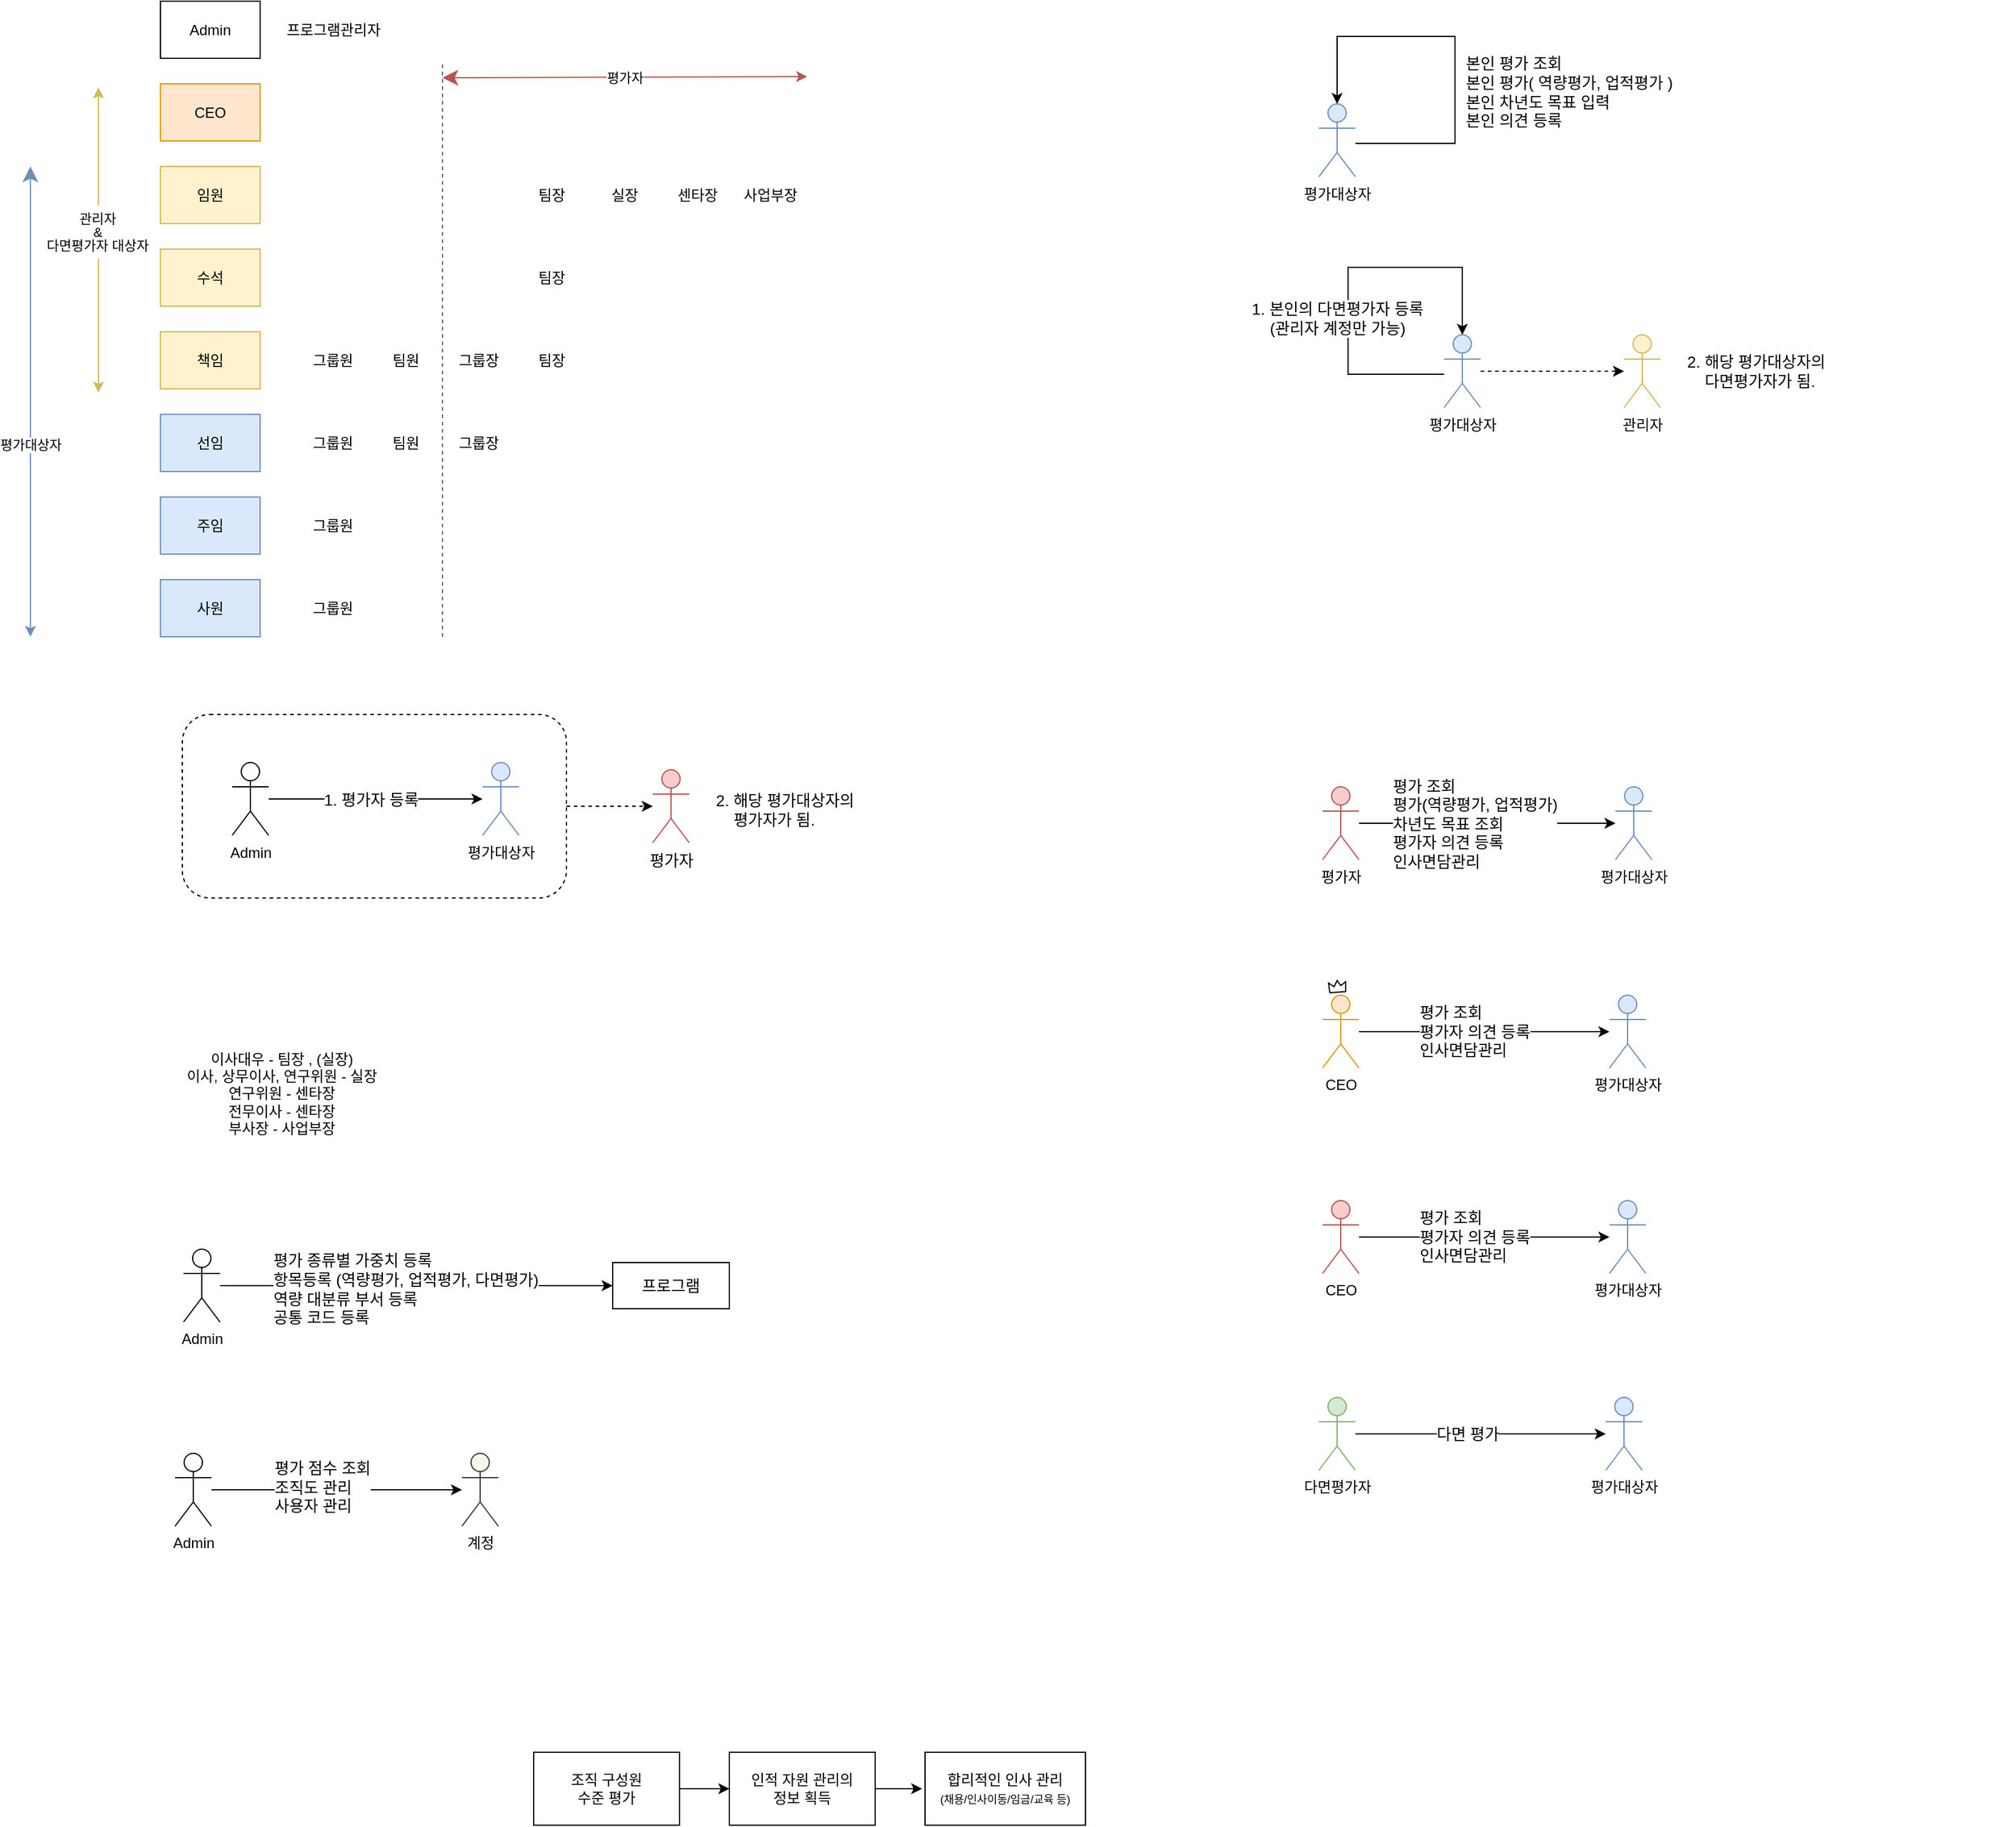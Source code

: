 <mxfile version="19.0.0" type="github">
  <diagram id="1FCkItGzOGbUwXb37eGp" name="Page-1">
    <mxGraphModel dx="646" dy="348" grid="0" gridSize="10" guides="1" tooltips="1" connect="1" arrows="1" fold="1" page="1" pageScale="1" pageWidth="2339" pageHeight="3300" math="0" shadow="0">
      <root>
        <mxCell id="0" />
        <mxCell id="1" parent="0" />
        <mxCell id="QuWs3r2BBIZSGpTU1XE8-95" style="edgeStyle=orthogonalEdgeStyle;rounded=0;orthogonalLoop=1;jettySize=auto;html=1;exitX=1;exitY=0.5;exitDx=0;exitDy=0;dashed=1;fontFamily=Helvetica;fontSize=13;startSize=10;" parent="1" source="QuWs3r2BBIZSGpTU1XE8-89" target="QuWs3r2BBIZSGpTU1XE8-94" edge="1">
          <mxGeometry relative="1" as="geometry" />
        </mxCell>
        <mxCell id="QuWs3r2BBIZSGpTU1XE8-89" value="" style="rounded=1;whiteSpace=wrap;html=1;fontFamily=Helvetica;fontSize=13;fillColor=none;dashed=1;" parent="1" vertex="1">
          <mxGeometry x="178" y="660" width="316" height="151" as="geometry" />
        </mxCell>
        <mxCell id="QuWs3r2BBIZSGpTU1XE8-2" value="Admin" style="rounded=0;whiteSpace=wrap;html=1;" parent="1" vertex="1">
          <mxGeometry x="160" y="73" width="82" height="47" as="geometry" />
        </mxCell>
        <mxCell id="QuWs3r2BBIZSGpTU1XE8-11" value="CEO" style="rounded=0;whiteSpace=wrap;html=1;fillColor=#ffe6cc;strokeColor=#d79b00;" parent="1" vertex="1">
          <mxGeometry x="160" y="141" width="82" height="47" as="geometry" />
        </mxCell>
        <mxCell id="QuWs3r2BBIZSGpTU1XE8-12" value="임원" style="rounded=0;whiteSpace=wrap;html=1;fillColor=#fff2cc;strokeColor=#d6b656;" parent="1" vertex="1">
          <mxGeometry x="160" y="209" width="82" height="47" as="geometry" />
        </mxCell>
        <mxCell id="QuWs3r2BBIZSGpTU1XE8-13" value="수석" style="rounded=0;whiteSpace=wrap;html=1;fillColor=#fff2cc;strokeColor=#d6b656;" parent="1" vertex="1">
          <mxGeometry x="160" y="277" width="82" height="47" as="geometry" />
        </mxCell>
        <mxCell id="QuWs3r2BBIZSGpTU1XE8-14" value="책임" style="rounded=0;whiteSpace=wrap;html=1;fillColor=#fff2cc;strokeColor=#d6b656;" parent="1" vertex="1">
          <mxGeometry x="160" y="345" width="82" height="47" as="geometry" />
        </mxCell>
        <mxCell id="QuWs3r2BBIZSGpTU1XE8-15" value="선임" style="rounded=0;whiteSpace=wrap;html=1;fillColor=#dae8fc;strokeColor=#6c8ebf;" parent="1" vertex="1">
          <mxGeometry x="160" y="413" width="82" height="47" as="geometry" />
        </mxCell>
        <mxCell id="QuWs3r2BBIZSGpTU1XE8-16" value="주임" style="rounded=0;whiteSpace=wrap;html=1;fillColor=#dae8fc;strokeColor=#6c8ebf;" parent="1" vertex="1">
          <mxGeometry x="160" y="481" width="82" height="47" as="geometry" />
        </mxCell>
        <mxCell id="QuWs3r2BBIZSGpTU1XE8-17" value="사원" style="rounded=0;whiteSpace=wrap;html=1;fillColor=#dae8fc;strokeColor=#6c8ebf;" parent="1" vertex="1">
          <mxGeometry x="160" y="549" width="82" height="47" as="geometry" />
        </mxCell>
        <mxCell id="QuWs3r2BBIZSGpTU1XE8-19" value="" style="endArrow=classic;startArrow=classic;html=1;rounded=0;entryX=0;entryY=0;entryDx=0;entryDy=0;exitX=0;exitY=1;exitDx=0;exitDy=0;fillColor=#fff2cc;strokeColor=#d6b656;" parent="1" edge="1">
          <mxGeometry width="50" height="50" relative="1" as="geometry">
            <mxPoint x="109" y="395" as="sourcePoint" />
            <mxPoint x="109" y="144" as="targetPoint" />
          </mxGeometry>
        </mxCell>
        <mxCell id="QuWs3r2BBIZSGpTU1XE8-20" value="&lt;p style=&quot;line-height: 0;&quot;&gt;관리자&lt;/p&gt;&lt;p style=&quot;line-height: 0;&quot;&gt;&amp;nbsp;&amp;amp;&amp;nbsp;&lt;/p&gt;&lt;p style=&quot;line-height: 0;&quot;&gt;다면평가자 대상자&lt;br&gt;&lt;/p&gt;" style="edgeLabel;html=1;align=center;verticalAlign=middle;resizable=0;points=[];" parent="QuWs3r2BBIZSGpTU1XE8-19" vertex="1" connectable="0">
          <mxGeometry x="-0.643" y="-1" relative="1" as="geometry">
            <mxPoint x="-2" y="-88" as="offset" />
          </mxGeometry>
        </mxCell>
        <mxCell id="QuWs3r2BBIZSGpTU1XE8-24" value="그룹원" style="text;html=1;strokeColor=none;fillColor=none;align=center;verticalAlign=middle;whiteSpace=wrap;rounded=0;" parent="1" vertex="1">
          <mxGeometry x="272" y="557.5" width="60" height="30" as="geometry" />
        </mxCell>
        <mxCell id="QuWs3r2BBIZSGpTU1XE8-25" value="그룹원" style="text;html=1;strokeColor=none;fillColor=none;align=center;verticalAlign=middle;whiteSpace=wrap;rounded=0;" parent="1" vertex="1">
          <mxGeometry x="272" y="489.5" width="60" height="30" as="geometry" />
        </mxCell>
        <mxCell id="QuWs3r2BBIZSGpTU1XE8-29" value="그룹원" style="text;html=1;strokeColor=none;fillColor=none;align=center;verticalAlign=middle;whiteSpace=wrap;rounded=0;" parent="1" vertex="1">
          <mxGeometry x="272" y="421.5" width="60" height="30" as="geometry" />
        </mxCell>
        <mxCell id="QuWs3r2BBIZSGpTU1XE8-30" value="팀원" style="text;html=1;strokeColor=none;fillColor=none;align=center;verticalAlign=middle;whiteSpace=wrap;rounded=0;" parent="1" vertex="1">
          <mxGeometry x="332" y="421.5" width="60" height="30" as="geometry" />
        </mxCell>
        <mxCell id="QuWs3r2BBIZSGpTU1XE8-31" value="그룹장" style="text;html=1;strokeColor=none;fillColor=none;align=center;verticalAlign=middle;whiteSpace=wrap;rounded=0;" parent="1" vertex="1">
          <mxGeometry x="392" y="421.5" width="60" height="30" as="geometry" />
        </mxCell>
        <mxCell id="QuWs3r2BBIZSGpTU1XE8-32" value="그룹원" style="text;html=1;strokeColor=none;fillColor=none;align=center;verticalAlign=middle;whiteSpace=wrap;rounded=0;" parent="1" vertex="1">
          <mxGeometry x="272" y="353.5" width="60" height="30" as="geometry" />
        </mxCell>
        <mxCell id="QuWs3r2BBIZSGpTU1XE8-33" value="팀원" style="text;html=1;strokeColor=none;fillColor=none;align=center;verticalAlign=middle;whiteSpace=wrap;rounded=0;" parent="1" vertex="1">
          <mxGeometry x="332" y="353.5" width="60" height="30" as="geometry" />
        </mxCell>
        <mxCell id="QuWs3r2BBIZSGpTU1XE8-34" value="그룹장" style="text;html=1;strokeColor=none;fillColor=none;align=center;verticalAlign=middle;whiteSpace=wrap;rounded=0;" parent="1" vertex="1">
          <mxGeometry x="392" y="353.5" width="60" height="30" as="geometry" />
        </mxCell>
        <mxCell id="QuWs3r2BBIZSGpTU1XE8-35" value="팀장" style="text;html=1;strokeColor=none;fillColor=none;align=center;verticalAlign=middle;whiteSpace=wrap;rounded=0;" parent="1" vertex="1">
          <mxGeometry x="452" y="353.5" width="60" height="30" as="geometry" />
        </mxCell>
        <mxCell id="QuWs3r2BBIZSGpTU1XE8-36" value="팀장" style="text;html=1;strokeColor=none;fillColor=none;align=center;verticalAlign=middle;whiteSpace=wrap;rounded=0;" parent="1" vertex="1">
          <mxGeometry x="452" y="285.5" width="60" height="30" as="geometry" />
        </mxCell>
        <mxCell id="QuWs3r2BBIZSGpTU1XE8-37" value="실장" style="text;html=1;strokeColor=none;fillColor=none;align=center;verticalAlign=middle;whiteSpace=wrap;rounded=0;" parent="1" vertex="1">
          <mxGeometry x="512" y="217.5" width="60" height="30" as="geometry" />
        </mxCell>
        <mxCell id="QuWs3r2BBIZSGpTU1XE8-38" value="센타장" style="text;html=1;strokeColor=none;fillColor=none;align=center;verticalAlign=middle;whiteSpace=wrap;rounded=0;" parent="1" vertex="1">
          <mxGeometry x="572" y="217.5" width="60" height="30" as="geometry" />
        </mxCell>
        <mxCell id="QuWs3r2BBIZSGpTU1XE8-39" value="사업부장" style="text;html=1;strokeColor=none;fillColor=none;align=center;verticalAlign=middle;whiteSpace=wrap;rounded=0;" parent="1" vertex="1">
          <mxGeometry x="632" y="217.5" width="60" height="30" as="geometry" />
        </mxCell>
        <mxCell id="QuWs3r2BBIZSGpTU1XE8-40" value="팀장" style="text;html=1;strokeColor=none;fillColor=none;align=center;verticalAlign=middle;whiteSpace=wrap;rounded=0;" parent="1" vertex="1">
          <mxGeometry x="452" y="217.5" width="60" height="30" as="geometry" />
        </mxCell>
        <mxCell id="QuWs3r2BBIZSGpTU1XE8-41" value="이사대우 - 팀장 , (실장)&lt;br&gt;이사, 상무이사, 연구위원 - 실장&lt;br&gt;연구위원 - 센타장&lt;br&gt;전무이사 - 센타장&lt;br&gt;부사장 - 사업부장" style="text;html=1;strokeColor=none;fillColor=none;align=center;verticalAlign=middle;whiteSpace=wrap;rounded=0;" parent="1" vertex="1">
          <mxGeometry x="75" y="957" width="370" height="30" as="geometry" />
        </mxCell>
        <mxCell id="QuWs3r2BBIZSGpTU1XE8-42" value="" style="endArrow=none;html=1;rounded=0;startSize=10;dashed=1;fillColor=#f5f5f5;strokeColor=#666666;" parent="1" edge="1">
          <mxGeometry width="50" height="50" relative="1" as="geometry">
            <mxPoint x="392" y="596" as="sourcePoint" />
            <mxPoint x="392" y="123" as="targetPoint" />
          </mxGeometry>
        </mxCell>
        <mxCell id="QuWs3r2BBIZSGpTU1XE8-43" value="" style="endArrow=classic;startArrow=classic;html=1;rounded=0;startSize=10;entryX=1;entryY=0.5;entryDx=0;entryDy=0;fillColor=#f8cecc;strokeColor=#b85450;" parent="1" edge="1">
          <mxGeometry width="50" height="50" relative="1" as="geometry">
            <mxPoint x="392" y="136" as="sourcePoint" />
            <mxPoint x="692" y="135" as="targetPoint" />
          </mxGeometry>
        </mxCell>
        <mxCell id="QuWs3r2BBIZSGpTU1XE8-44" value="평가자" style="edgeLabel;html=1;align=center;verticalAlign=middle;resizable=0;points=[];" parent="QuWs3r2BBIZSGpTU1XE8-43" vertex="1" connectable="0">
          <mxGeometry x="0.181" relative="1" as="geometry">
            <mxPoint x="-27" as="offset" />
          </mxGeometry>
        </mxCell>
        <mxCell id="QuWs3r2BBIZSGpTU1XE8-45" value="" style="endArrow=classic;startArrow=classic;html=1;rounded=0;startSize=10;exitX=0;exitY=0;exitDx=0;exitDy=0;entryX=0;entryY=1;entryDx=0;entryDy=0;fillColor=#dae8fc;strokeColor=#6c8ebf;" parent="1" edge="1">
          <mxGeometry width="50" height="50" relative="1" as="geometry">
            <mxPoint x="53" y="209" as="sourcePoint" />
            <mxPoint x="53" y="596.0" as="targetPoint" />
          </mxGeometry>
        </mxCell>
        <mxCell id="QuWs3r2BBIZSGpTU1XE8-46" value="평가대상자" style="edgeLabel;html=1;align=center;verticalAlign=middle;resizable=0;points=[];" parent="QuWs3r2BBIZSGpTU1XE8-45" vertex="1" connectable="0">
          <mxGeometry x="0.157" relative="1" as="geometry">
            <mxPoint y="5" as="offset" />
          </mxGeometry>
        </mxCell>
        <mxCell id="QuWs3r2BBIZSGpTU1XE8-47" value="프로그램관리자" style="text;html=1;strokeColor=none;fillColor=none;align=center;verticalAlign=middle;whiteSpace=wrap;rounded=0;" parent="1" vertex="1">
          <mxGeometry x="253.5" y="81.5" width="97" height="30" as="geometry" />
        </mxCell>
        <mxCell id="QuWs3r2BBIZSGpTU1XE8-51" value="평가대상자" style="shape=umlActor;verticalLabelPosition=bottom;verticalAlign=top;html=1;outlineConnect=0;fillColor=#dae8fc;strokeColor=#6c8ebf;" parent="1" vertex="1">
          <mxGeometry x="1113" y="157.5" width="30" height="60" as="geometry" />
        </mxCell>
        <mxCell id="QuWs3r2BBIZSGpTU1XE8-55" style="edgeStyle=orthogonalEdgeStyle;rounded=0;orthogonalLoop=1;jettySize=auto;html=1;startSize=10;" parent="1" source="QuWs3r2BBIZSGpTU1XE8-51" target="QuWs3r2BBIZSGpTU1XE8-51" edge="1">
          <mxGeometry relative="1" as="geometry">
            <Array as="points">
              <mxPoint x="1225" y="190" />
              <mxPoint x="1225" y="102" />
              <mxPoint x="1128" y="102" />
            </Array>
          </mxGeometry>
        </mxCell>
        <mxCell id="QuWs3r2BBIZSGpTU1XE8-64" value="본인 평가 조회&lt;br style=&quot;font-size: 13px;&quot;&gt;본인 평가( 역량평가, 업적평가 )&lt;br style=&quot;font-size: 13px;&quot;&gt;본인 차년도 목표 입력&lt;br style=&quot;font-size: 13px;&quot;&gt;본인 의견 등록" style="edgeLabel;html=1;align=left;verticalAlign=middle;resizable=0;points=[];fontStyle=0;fontSize=13;horizontal=1;fontFamily=Helvetica;spacingTop=0;spacing=2;" parent="QuWs3r2BBIZSGpTU1XE8-55" vertex="1" connectable="0">
          <mxGeometry x="-0.105" y="2" relative="1" as="geometry">
            <mxPoint x="9" y="20" as="offset" />
          </mxGeometry>
        </mxCell>
        <mxCell id="QuWs3r2BBIZSGpTU1XE8-60" style="edgeStyle=orthogonalEdgeStyle;rounded=0;orthogonalLoop=1;jettySize=auto;html=1;startSize=10;" parent="1" source="QuWs3r2BBIZSGpTU1XE8-61" target="QuWs3r2BBIZSGpTU1XE8-62" edge="1">
          <mxGeometry relative="1" as="geometry" />
        </mxCell>
        <mxCell id="QuWs3r2BBIZSGpTU1XE8-97" value="평가 조회&lt;br&gt;평가(역량평가, 업적평가)&lt;br&gt;차년도 목표 조회&lt;br&gt;평가자 의견 등록&lt;br&gt;인사면담관리" style="edgeLabel;html=1;align=left;verticalAlign=middle;resizable=0;points=[];fontSize=13;fontFamily=Helvetica;" parent="QuWs3r2BBIZSGpTU1XE8-60" vertex="1" connectable="0">
          <mxGeometry x="0.078" y="-2" relative="1" as="geometry">
            <mxPoint x="-88" y="-2" as="offset" />
          </mxGeometry>
        </mxCell>
        <mxCell id="QuWs3r2BBIZSGpTU1XE8-61" value="평가자" style="shape=umlActor;verticalLabelPosition=bottom;verticalAlign=top;html=1;outlineConnect=0;fillColor=#f8cecc;strokeColor=#b85450;" parent="1" vertex="1">
          <mxGeometry x="1116" y="719.5" width="30" height="60" as="geometry" />
        </mxCell>
        <mxCell id="QuWs3r2BBIZSGpTU1XE8-62" value="평가대상자" style="shape=umlActor;verticalLabelPosition=bottom;verticalAlign=top;html=1;outlineConnect=0;fillColor=#dae8fc;strokeColor=#6c8ebf;" parent="1" vertex="1">
          <mxGeometry x="1357" y="719.5" width="30" height="60" as="geometry" />
        </mxCell>
        <mxCell id="QuWs3r2BBIZSGpTU1XE8-67" style="edgeStyle=orthogonalEdgeStyle;rounded=0;orthogonalLoop=1;jettySize=auto;html=1;startSize=10;" parent="1" source="QuWs3r2BBIZSGpTU1XE8-68" target="QuWs3r2BBIZSGpTU1XE8-69" edge="1">
          <mxGeometry relative="1" as="geometry" />
        </mxCell>
        <mxCell id="QuWs3r2BBIZSGpTU1XE8-71" value="1. 평가자 등록" style="edgeLabel;html=1;align=center;verticalAlign=middle;resizable=0;points=[];fontSize=13;fontFamily=Helvetica;" parent="QuWs3r2BBIZSGpTU1XE8-67" vertex="1" connectable="0">
          <mxGeometry x="-0.288" y="-2" relative="1" as="geometry">
            <mxPoint x="21" y="-2" as="offset" />
          </mxGeometry>
        </mxCell>
        <mxCell id="QuWs3r2BBIZSGpTU1XE8-68" value="Admin" style="shape=umlActor;verticalLabelPosition=bottom;verticalAlign=top;html=1;outlineConnect=0;" parent="1" vertex="1">
          <mxGeometry x="219" y="699.5" width="30" height="60" as="geometry" />
        </mxCell>
        <mxCell id="QuWs3r2BBIZSGpTU1XE8-69" value="평가대상자" style="shape=umlActor;verticalLabelPosition=bottom;verticalAlign=top;html=1;outlineConnect=0;fillColor=#dae8fc;strokeColor=#6c8ebf;" parent="1" vertex="1">
          <mxGeometry x="425" y="699.5" width="30" height="60" as="geometry" />
        </mxCell>
        <mxCell id="QuWs3r2BBIZSGpTU1XE8-75" value="관리자" style="shape=umlActor;verticalLabelPosition=bottom;verticalAlign=top;html=1;outlineConnect=0;fillColor=#fff2cc;strokeColor=#d6b656;" parent="1" vertex="1">
          <mxGeometry x="1364" y="347.5" width="30" height="60" as="geometry" />
        </mxCell>
        <mxCell id="QuWs3r2BBIZSGpTU1XE8-79" value="평가대상자" style="shape=umlActor;verticalLabelPosition=bottom;verticalAlign=top;html=1;outlineConnect=0;fillColor=#dae8fc;strokeColor=#6c8ebf;" parent="1" vertex="1">
          <mxGeometry x="1216" y="347.5" width="30" height="60" as="geometry" />
        </mxCell>
        <mxCell id="QuWs3r2BBIZSGpTU1XE8-80" style="edgeStyle=orthogonalEdgeStyle;rounded=0;orthogonalLoop=1;jettySize=auto;html=1;startSize=10;" parent="1" source="QuWs3r2BBIZSGpTU1XE8-79" target="QuWs3r2BBIZSGpTU1XE8-79" edge="1">
          <mxGeometry relative="1" as="geometry">
            <Array as="points">
              <mxPoint x="1137" y="380" />
              <mxPoint x="1137" y="292" />
              <mxPoint x="1231" y="292" />
            </Array>
          </mxGeometry>
        </mxCell>
        <mxCell id="QuWs3r2BBIZSGpTU1XE8-81" value="1. 본인의 다면평가자 등록&lt;br&gt;(관리자 계정만 가능)" style="edgeLabel;html=1;align=center;verticalAlign=middle;resizable=0;points=[];fontStyle=0;fontSize=13;horizontal=1;fontFamily=Helvetica;spacingTop=0;spacing=2;" parent="QuWs3r2BBIZSGpTU1XE8-80" vertex="1" connectable="0">
          <mxGeometry x="-0.105" y="2" relative="1" as="geometry">
            <mxPoint x="-7" y="16" as="offset" />
          </mxGeometry>
        </mxCell>
        <mxCell id="QuWs3r2BBIZSGpTU1XE8-84" value="2. 해당 평가대상자의 &#xa;    다면평가자가 됨." style="text;strokeColor=none;fillColor=none;align=left;verticalAlign=middle;spacingLeft=4;spacingRight=4;overflow=hidden;points=[[0,0.5],[1,0.5]];portConstraint=eastwest;rotatable=0;fontFamily=Helvetica;fontSize=13;" parent="1" vertex="1">
          <mxGeometry x="1410" y="347.5" width="275" height="59" as="geometry" />
        </mxCell>
        <mxCell id="QuWs3r2BBIZSGpTU1XE8-87" value="" style="endArrow=classic;html=1;rounded=0;fontFamily=Helvetica;fontSize=13;startSize=10;dashed=1;" parent="1" source="QuWs3r2BBIZSGpTU1XE8-79" target="QuWs3r2BBIZSGpTU1XE8-75" edge="1">
          <mxGeometry width="50" height="50" relative="1" as="geometry">
            <mxPoint x="1154" y="489" as="sourcePoint" />
            <mxPoint x="1204" y="439" as="targetPoint" />
          </mxGeometry>
        </mxCell>
        <mxCell id="QuWs3r2BBIZSGpTU1XE8-94" value="평가자" style="shape=umlActor;verticalLabelPosition=bottom;verticalAlign=top;html=1;outlineConnect=0;fontFamily=Helvetica;fontSize=13;strokeColor=#b85450;fillColor=#f8cecc;" parent="1" vertex="1">
          <mxGeometry x="565" y="705.5" width="30" height="60" as="geometry" />
        </mxCell>
        <mxCell id="QuWs3r2BBIZSGpTU1XE8-96" value="2. 해당 평가대상자의 &#xa;    평가자가 됨." style="text;strokeColor=none;fillColor=none;align=left;verticalAlign=middle;spacingLeft=4;spacingRight=4;overflow=hidden;points=[[0,0.5],[1,0.5]];portConstraint=eastwest;rotatable=0;fontFamily=Helvetica;fontSize=13;" parent="1" vertex="1">
          <mxGeometry x="611" y="708.5" width="275" height="59" as="geometry" />
        </mxCell>
        <mxCell id="QuWs3r2BBIZSGpTU1XE8-102" style="edgeStyle=orthogonalEdgeStyle;rounded=0;orthogonalLoop=1;jettySize=auto;html=1;startSize=10;" parent="1" source="QuWs3r2BBIZSGpTU1XE8-104" target="QuWs3r2BBIZSGpTU1XE8-105" edge="1">
          <mxGeometry relative="1" as="geometry" />
        </mxCell>
        <mxCell id="QuWs3r2BBIZSGpTU1XE8-103" value="평가 조회&lt;br&gt;평가자 의견 등록&lt;br&gt;인사면담관리" style="edgeLabel;html=1;align=left;verticalAlign=middle;resizable=0;points=[];fontSize=13;fontFamily=Helvetica;" parent="QuWs3r2BBIZSGpTU1XE8-102" vertex="1" connectable="0">
          <mxGeometry x="0.078" y="-2" relative="1" as="geometry">
            <mxPoint x="-63" y="-2" as="offset" />
          </mxGeometry>
        </mxCell>
        <mxCell id="QuWs3r2BBIZSGpTU1XE8-104" value="CEO" style="shape=umlActor;verticalLabelPosition=bottom;verticalAlign=top;html=1;outlineConnect=0;fillColor=#ffe6cc;strokeColor=#d79b00;" parent="1" vertex="1">
          <mxGeometry x="1116" y="891" width="30" height="60" as="geometry" />
        </mxCell>
        <mxCell id="QuWs3r2BBIZSGpTU1XE8-105" value="평가대상자" style="shape=umlActor;verticalLabelPosition=bottom;verticalAlign=top;html=1;outlineConnect=0;fillColor=#dae8fc;strokeColor=#6c8ebf;" parent="1" vertex="1">
          <mxGeometry x="1352" y="891" width="30" height="60" as="geometry" />
        </mxCell>
        <mxCell id="QuWs3r2BBIZSGpTU1XE8-107" style="edgeStyle=orthogonalEdgeStyle;rounded=0;orthogonalLoop=1;jettySize=auto;html=1;startSize=10;" parent="1" source="QuWs3r2BBIZSGpTU1XE8-109" target="QuWs3r2BBIZSGpTU1XE8-110" edge="1">
          <mxGeometry relative="1" as="geometry" />
        </mxCell>
        <mxCell id="QuWs3r2BBIZSGpTU1XE8-108" value="평가 조회&lt;br&gt;평가자 의견 등록&lt;br&gt;인사면담관리" style="edgeLabel;html=1;align=left;verticalAlign=middle;resizable=0;points=[];fontSize=13;fontFamily=Helvetica;" parent="QuWs3r2BBIZSGpTU1XE8-107" vertex="1" connectable="0">
          <mxGeometry x="0.078" y="-2" relative="1" as="geometry">
            <mxPoint x="-63" y="-2" as="offset" />
          </mxGeometry>
        </mxCell>
        <mxCell id="QuWs3r2BBIZSGpTU1XE8-109" value="CEO" style="shape=umlActor;verticalLabelPosition=bottom;verticalAlign=top;html=1;outlineConnect=0;fillColor=#f8cecc;strokeColor=#b85450;" parent="1" vertex="1">
          <mxGeometry x="1116" y="1060" width="30" height="60" as="geometry" />
        </mxCell>
        <mxCell id="QuWs3r2BBIZSGpTU1XE8-110" value="평가대상자" style="shape=umlActor;verticalLabelPosition=bottom;verticalAlign=top;html=1;outlineConnect=0;fillColor=#dae8fc;strokeColor=#6c8ebf;" parent="1" vertex="1">
          <mxGeometry x="1352" y="1060" width="30" height="60" as="geometry" />
        </mxCell>
        <mxCell id="QuWs3r2BBIZSGpTU1XE8-111" style="edgeStyle=orthogonalEdgeStyle;rounded=0;orthogonalLoop=1;jettySize=auto;html=1;startSize=10;" parent="1" source="QuWs3r2BBIZSGpTU1XE8-113" target="QuWs3r2BBIZSGpTU1XE8-114" edge="1">
          <mxGeometry relative="1" as="geometry" />
        </mxCell>
        <mxCell id="QuWs3r2BBIZSGpTU1XE8-112" value="다면 평가" style="edgeLabel;html=1;align=left;verticalAlign=middle;resizable=0;points=[];fontSize=13;fontFamily=Helvetica;" parent="QuWs3r2BBIZSGpTU1XE8-111" vertex="1" connectable="0">
          <mxGeometry x="0.078" y="-2" relative="1" as="geometry">
            <mxPoint x="-46" y="-2" as="offset" />
          </mxGeometry>
        </mxCell>
        <mxCell id="QuWs3r2BBIZSGpTU1XE8-113" value="다면평가자" style="shape=umlActor;verticalLabelPosition=bottom;verticalAlign=top;html=1;outlineConnect=0;fillColor=#d5e8d4;strokeColor=#82b366;" parent="1" vertex="1">
          <mxGeometry x="1113" y="1222" width="30" height="60" as="geometry" />
        </mxCell>
        <mxCell id="QuWs3r2BBIZSGpTU1XE8-114" value="평가대상자" style="shape=umlActor;verticalLabelPosition=bottom;verticalAlign=top;html=1;outlineConnect=0;fillColor=#dae8fc;strokeColor=#6c8ebf;" parent="1" vertex="1">
          <mxGeometry x="1349" y="1222" width="30" height="60" as="geometry" />
        </mxCell>
        <mxCell id="QuWs3r2BBIZSGpTU1XE8-115" style="edgeStyle=orthogonalEdgeStyle;rounded=0;orthogonalLoop=1;jettySize=auto;html=1;startSize=10;entryX=0;entryY=0.5;entryDx=0;entryDy=0;" parent="1" source="QuWs3r2BBIZSGpTU1XE8-117" target="QuWs3r2BBIZSGpTU1XE8-119" edge="1">
          <mxGeometry relative="1" as="geometry">
            <mxPoint x="415" y="1130" as="targetPoint" />
          </mxGeometry>
        </mxCell>
        <mxCell id="QuWs3r2BBIZSGpTU1XE8-116" value="평가 종류별 가중치 등록&lt;br&gt;항목등록 (역량평가, 업적평가, 다면평가)&lt;br&gt;역량 대분류 부서 등록&lt;br&gt;공통 코드 등록" style="edgeLabel;html=1;align=left;verticalAlign=middle;resizable=0;points=[];fontSize=13;fontFamily=Helvetica;" parent="QuWs3r2BBIZSGpTU1XE8-115" vertex="1" connectable="0">
          <mxGeometry x="0.078" y="-2" relative="1" as="geometry">
            <mxPoint x="-132" y="1" as="offset" />
          </mxGeometry>
        </mxCell>
        <mxCell id="QuWs3r2BBIZSGpTU1XE8-117" value="Admin" style="shape=umlActor;verticalLabelPosition=bottom;verticalAlign=top;html=1;outlineConnect=0;" parent="1" vertex="1">
          <mxGeometry x="179" y="1100" width="30" height="60" as="geometry" />
        </mxCell>
        <mxCell id="QuWs3r2BBIZSGpTU1XE8-119" value="프로그램" style="rounded=0;whiteSpace=wrap;html=1;fontFamily=Helvetica;fontSize=13;" parent="1" vertex="1">
          <mxGeometry x="532" y="1111" width="96" height="38" as="geometry" />
        </mxCell>
        <mxCell id="QuWs3r2BBIZSGpTU1XE8-120" style="edgeStyle=orthogonalEdgeStyle;rounded=0;orthogonalLoop=1;jettySize=auto;html=1;startSize=10;" parent="1" source="QuWs3r2BBIZSGpTU1XE8-122" target="QuWs3r2BBIZSGpTU1XE8-123" edge="1">
          <mxGeometry relative="1" as="geometry" />
        </mxCell>
        <mxCell id="QuWs3r2BBIZSGpTU1XE8-121" value="평가 점수 조회&lt;br&gt;조직도 관리&lt;br&gt;사용자 관리" style="edgeLabel;html=1;align=left;verticalAlign=middle;resizable=0;points=[];fontSize=13;fontFamily=Helvetica;" parent="QuWs3r2BBIZSGpTU1XE8-120" vertex="1" connectable="0">
          <mxGeometry x="0.078" y="-2" relative="1" as="geometry">
            <mxPoint x="-61" y="-4" as="offset" />
          </mxGeometry>
        </mxCell>
        <mxCell id="QuWs3r2BBIZSGpTU1XE8-122" value="Admin" style="shape=umlActor;verticalLabelPosition=bottom;verticalAlign=top;html=1;outlineConnect=0;" parent="1" vertex="1">
          <mxGeometry x="172" y="1268" width="30" height="60" as="geometry" />
        </mxCell>
        <mxCell id="QuWs3r2BBIZSGpTU1XE8-123" value="계정" style="shape=umlActor;verticalLabelPosition=bottom;verticalAlign=top;html=1;outlineConnect=0;fillColor=#f9f7ed;strokeColor=#36393d;" parent="1" vertex="1">
          <mxGeometry x="408" y="1268" width="30" height="60" as="geometry" />
        </mxCell>
        <mxCell id="tG-rlilLCKORDMCc0rig-12" value="" style="endArrow=none;html=1;rounded=0;verticalAlign=top;" edge="1" parent="1">
          <mxGeometry width="50" height="50" relative="1" as="geometry">
            <mxPoint x="1122" y="889" as="sourcePoint" />
            <mxPoint x="1122" y="889" as="targetPoint" />
            <Array as="points">
              <mxPoint x="1135" y="888" />
              <mxPoint x="1135" y="880" />
              <mxPoint x="1131" y="883" />
              <mxPoint x="1128" y="879" />
              <mxPoint x="1125.5" y="884" />
              <mxPoint x="1121" y="881" />
            </Array>
          </mxGeometry>
        </mxCell>
        <mxCell id="tG-rlilLCKORDMCc0rig-17" style="edgeStyle=orthogonalEdgeStyle;rounded=0;orthogonalLoop=1;jettySize=auto;html=1;exitX=1;exitY=0.5;exitDx=0;exitDy=0;entryX=0;entryY=0.5;entryDx=0;entryDy=0;" edge="1" parent="1" source="tG-rlilLCKORDMCc0rig-15" target="tG-rlilLCKORDMCc0rig-16">
          <mxGeometry relative="1" as="geometry" />
        </mxCell>
        <mxCell id="tG-rlilLCKORDMCc0rig-15" value="&lt;span style=&quot;&quot;&gt;조직 구성원&lt;/span&gt;&lt;br style=&quot;&quot;&gt;&lt;span style=&quot;&quot;&gt;수준 평가&lt;/span&gt;" style="rounded=0;whiteSpace=wrap;html=1;" vertex="1" parent="1">
          <mxGeometry x="467" y="1514" width="120" height="60" as="geometry" />
        </mxCell>
        <mxCell id="tG-rlilLCKORDMCc0rig-19" style="edgeStyle=orthogonalEdgeStyle;rounded=0;orthogonalLoop=1;jettySize=auto;html=1;exitX=1;exitY=0.5;exitDx=0;exitDy=0;entryX=-0.018;entryY=0.506;entryDx=0;entryDy=0;entryPerimeter=0;" edge="1" parent="1" source="tG-rlilLCKORDMCc0rig-16" target="tG-rlilLCKORDMCc0rig-18">
          <mxGeometry relative="1" as="geometry" />
        </mxCell>
        <mxCell id="tG-rlilLCKORDMCc0rig-16" value="인적 자원 관리의&lt;br&gt;정보 획득" style="rounded=0;whiteSpace=wrap;html=1;" vertex="1" parent="1">
          <mxGeometry x="628" y="1514" width="120" height="60" as="geometry" />
        </mxCell>
        <mxCell id="tG-rlilLCKORDMCc0rig-18" value="합리적인 인사 관리&lt;br&gt;&lt;font style=&quot;font-size: 9px;&quot;&gt;(채용/인사이동/임금/교육 등)&lt;/font&gt;" style="rounded=0;whiteSpace=wrap;html=1;" vertex="1" parent="1">
          <mxGeometry x="789" y="1514" width="132" height="60" as="geometry" />
        </mxCell>
      </root>
    </mxGraphModel>
  </diagram>
</mxfile>
